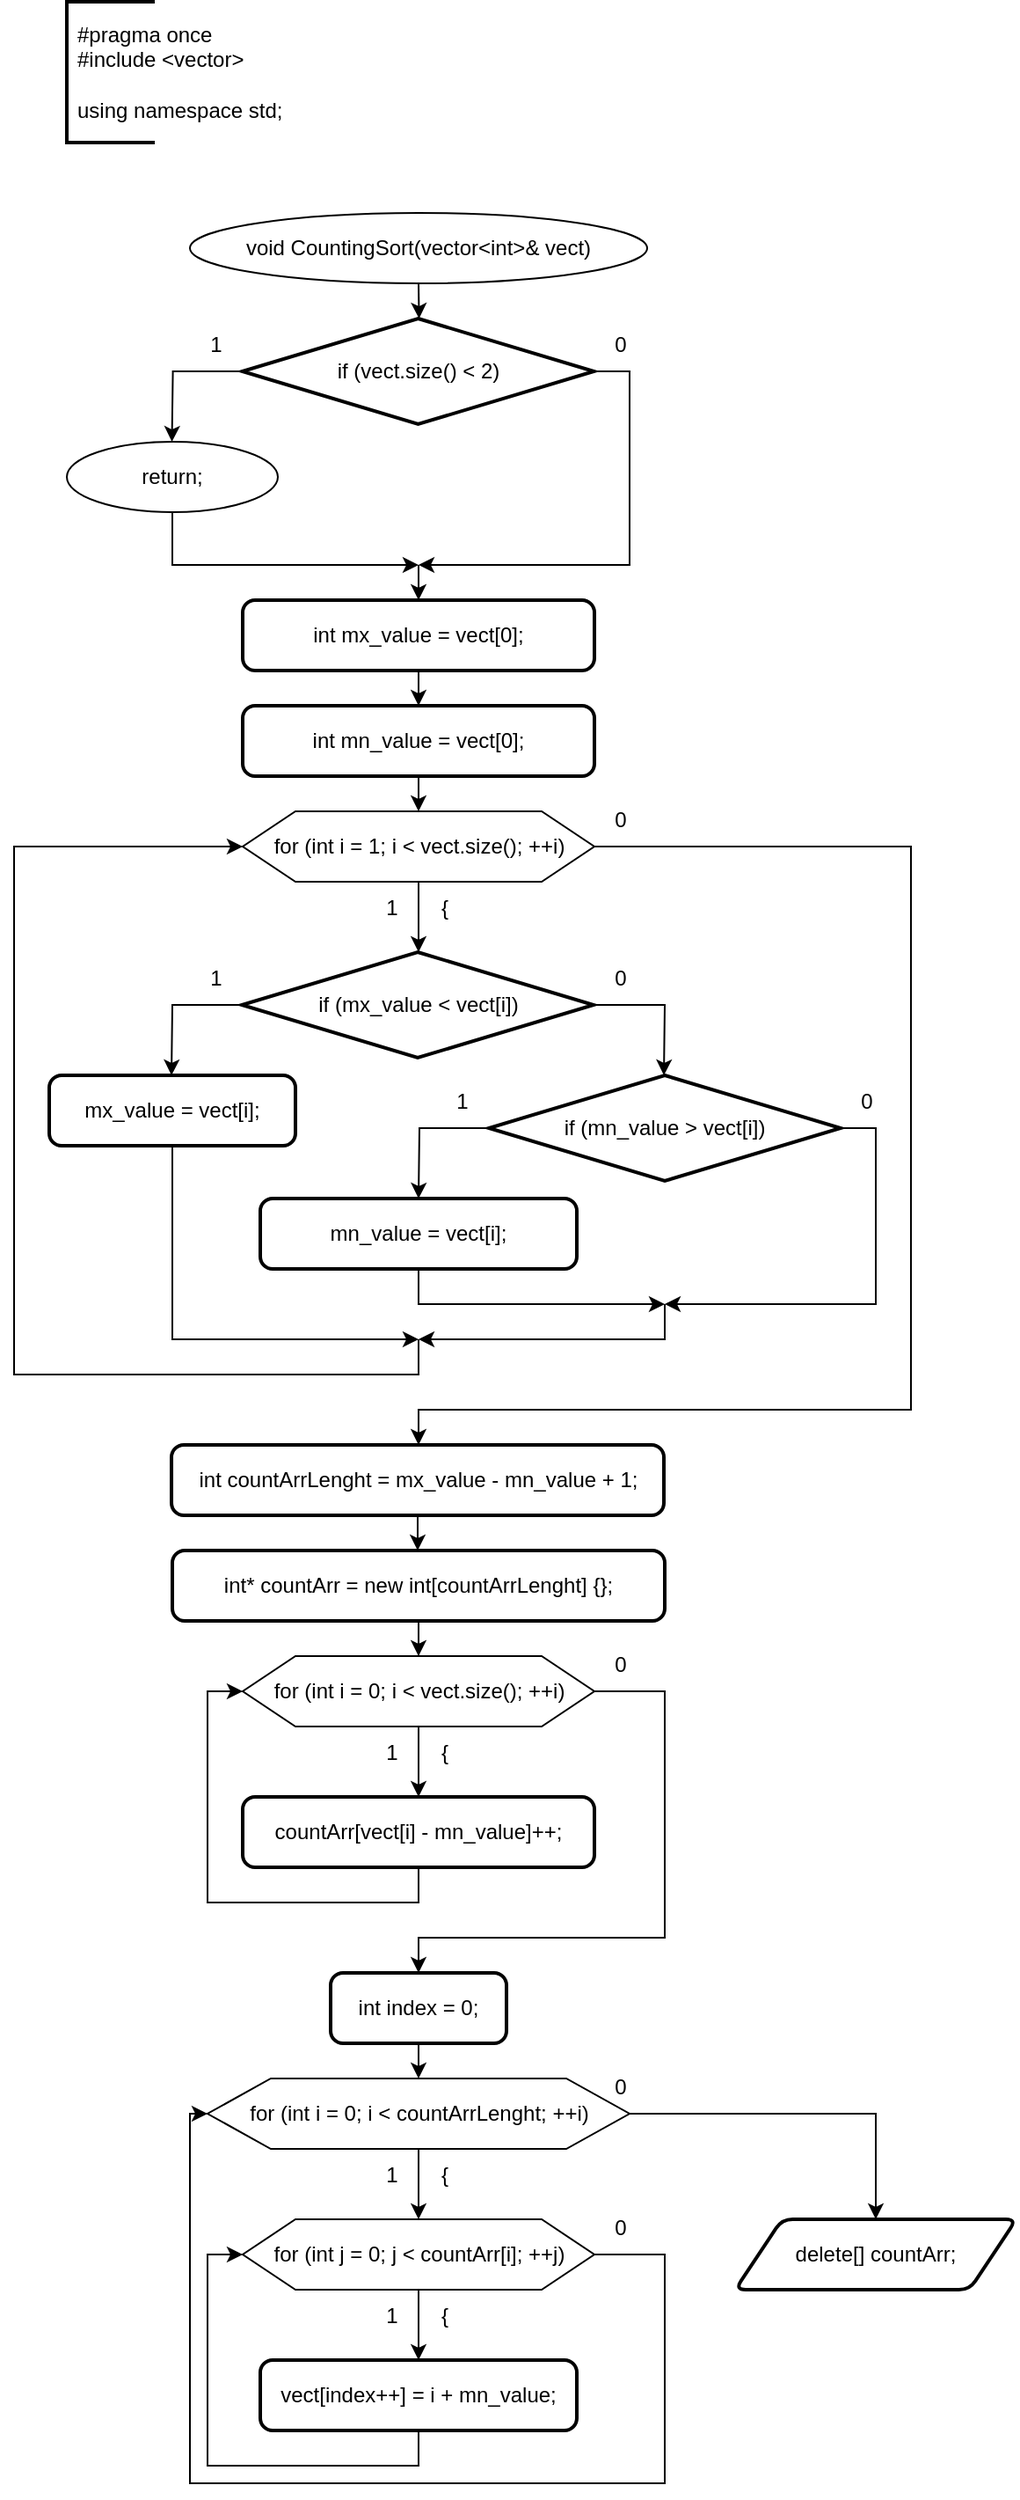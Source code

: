<mxfile version="23.1.5" type="device">
  <diagram name="Страница — 1" id="VFslNdxeShL4hAThGecV">
    <mxGraphModel dx="1573" dy="2783" grid="1" gridSize="10" guides="1" tooltips="1" connect="1" arrows="1" fold="1" page="1" pageScale="1" pageWidth="827" pageHeight="1169" math="0" shadow="0">
      <root>
        <mxCell id="0" />
        <mxCell id="1" parent="0" />
        <mxCell id="6T9FaYKTyBavGGdEl5Ly-4" value="" style="strokeWidth=2;html=1;shape=mxgraph.flowchart.annotation_1;align=left;pointerEvents=1;" vertex="1" parent="1">
          <mxGeometry x="40" y="40" width="50" height="80" as="geometry" />
        </mxCell>
        <mxCell id="6T9FaYKTyBavGGdEl5Ly-5" value="&lt;div&gt;#pragma once&lt;/div&gt;&lt;div&gt;#include &amp;lt;vector&amp;gt;&lt;/div&gt;&lt;div&gt;&lt;br&gt;&lt;/div&gt;&lt;div&gt;using namespace std;&lt;/div&gt;" style="text;strokeColor=none;fillColor=none;align=left;verticalAlign=middle;spacingLeft=4;spacingRight=4;overflow=hidden;points=[[0,0.5],[1,0.5]];portConstraint=eastwest;rotatable=0;whiteSpace=wrap;html=1;" vertex="1" parent="1">
          <mxGeometry x="40" y="40" width="220" height="80" as="geometry" />
        </mxCell>
        <mxCell id="6T9FaYKTyBavGGdEl5Ly-7" style="edgeStyle=orthogonalEdgeStyle;rounded=0;orthogonalLoop=1;jettySize=auto;html=1;exitX=0.5;exitY=1;exitDx=0;exitDy=0;" edge="1" parent="1" source="6T9FaYKTyBavGGdEl5Ly-6">
          <mxGeometry relative="1" as="geometry">
            <mxPoint x="240.294" y="220" as="targetPoint" />
          </mxGeometry>
        </mxCell>
        <mxCell id="6T9FaYKTyBavGGdEl5Ly-6" value="void CountingSort(vector&amp;lt;int&amp;gt;&amp;amp; vect)" style="ellipse;whiteSpace=wrap;html=1;" vertex="1" parent="1">
          <mxGeometry x="110" y="160" width="260" height="40" as="geometry" />
        </mxCell>
        <mxCell id="6T9FaYKTyBavGGdEl5Ly-14" style="edgeStyle=orthogonalEdgeStyle;rounded=0;orthogonalLoop=1;jettySize=auto;html=1;exitX=0;exitY=0.5;exitDx=0;exitDy=0;exitPerimeter=0;" edge="1" source="6T9FaYKTyBavGGdEl5Ly-16" parent="1">
          <mxGeometry relative="1" as="geometry">
            <mxPoint x="99.76" y="290" as="targetPoint" />
          </mxGeometry>
        </mxCell>
        <mxCell id="6T9FaYKTyBavGGdEl5Ly-15" style="edgeStyle=orthogonalEdgeStyle;rounded=0;orthogonalLoop=1;jettySize=auto;html=1;exitX=1;exitY=0.5;exitDx=0;exitDy=0;exitPerimeter=0;" edge="1" source="6T9FaYKTyBavGGdEl5Ly-16" parent="1">
          <mxGeometry relative="1" as="geometry">
            <mxPoint x="240" y="360" as="targetPoint" />
            <Array as="points">
              <mxPoint x="360" y="250" />
              <mxPoint x="360" y="360" />
            </Array>
          </mxGeometry>
        </mxCell>
        <mxCell id="6T9FaYKTyBavGGdEl5Ly-16" value="if (vect.size() &amp;lt; 2)" style="strokeWidth=2;html=1;shape=mxgraph.flowchart.decision;whiteSpace=wrap;" vertex="1" parent="1">
          <mxGeometry x="139.76" y="220" width="200" height="60" as="geometry" />
        </mxCell>
        <mxCell id="6T9FaYKTyBavGGdEl5Ly-17" value="1" style="text;html=1;strokeColor=none;fillColor=none;align=center;verticalAlign=middle;whiteSpace=wrap;rounded=0;" vertex="1" parent="1">
          <mxGeometry x="109.76" y="220" width="30" height="30" as="geometry" />
        </mxCell>
        <mxCell id="6T9FaYKTyBavGGdEl5Ly-18" value="0" style="text;html=1;strokeColor=none;fillColor=none;align=center;verticalAlign=middle;whiteSpace=wrap;rounded=0;" vertex="1" parent="1">
          <mxGeometry x="339.76" y="220" width="30" height="30" as="geometry" />
        </mxCell>
        <mxCell id="6T9FaYKTyBavGGdEl5Ly-21" style="edgeStyle=orthogonalEdgeStyle;rounded=0;orthogonalLoop=1;jettySize=auto;html=1;exitX=0.5;exitY=1;exitDx=0;exitDy=0;" edge="1" parent="1" source="6T9FaYKTyBavGGdEl5Ly-20">
          <mxGeometry relative="1" as="geometry">
            <mxPoint x="240" y="360" as="targetPoint" />
            <Array as="points">
              <mxPoint x="100" y="360" />
            </Array>
          </mxGeometry>
        </mxCell>
        <mxCell id="6T9FaYKTyBavGGdEl5Ly-20" value="return;" style="ellipse;whiteSpace=wrap;html=1;" vertex="1" parent="1">
          <mxGeometry x="40" y="290" width="120" height="40" as="geometry" />
        </mxCell>
        <mxCell id="6T9FaYKTyBavGGdEl5Ly-22" value="" style="endArrow=classic;html=1;rounded=0;" edge="1" parent="1">
          <mxGeometry width="50" height="50" relative="1" as="geometry">
            <mxPoint x="240" y="360" as="sourcePoint" />
            <mxPoint x="240" y="380" as="targetPoint" />
          </mxGeometry>
        </mxCell>
        <mxCell id="6T9FaYKTyBavGGdEl5Ly-26" value="" style="edgeStyle=orthogonalEdgeStyle;rounded=0;orthogonalLoop=1;jettySize=auto;html=1;" edge="1" parent="1" source="6T9FaYKTyBavGGdEl5Ly-24" target="6T9FaYKTyBavGGdEl5Ly-25">
          <mxGeometry relative="1" as="geometry" />
        </mxCell>
        <mxCell id="6T9FaYKTyBavGGdEl5Ly-24" value="int mx_value = vect[0];" style="rounded=1;whiteSpace=wrap;html=1;absoluteArcSize=1;arcSize=14;strokeWidth=2;" vertex="1" parent="1">
          <mxGeometry x="140" y="380" width="200" height="40" as="geometry" />
        </mxCell>
        <mxCell id="6T9FaYKTyBavGGdEl5Ly-27" style="edgeStyle=orthogonalEdgeStyle;rounded=0;orthogonalLoop=1;jettySize=auto;html=1;exitX=0.5;exitY=1;exitDx=0;exitDy=0;" edge="1" parent="1" source="6T9FaYKTyBavGGdEl5Ly-25">
          <mxGeometry relative="1" as="geometry">
            <mxPoint x="240" y="500" as="targetPoint" />
          </mxGeometry>
        </mxCell>
        <mxCell id="6T9FaYKTyBavGGdEl5Ly-25" value="int mn_value = vect[0];" style="rounded=1;whiteSpace=wrap;html=1;absoluteArcSize=1;arcSize=14;strokeWidth=2;" vertex="1" parent="1">
          <mxGeometry x="140" y="440" width="200" height="40" as="geometry" />
        </mxCell>
        <mxCell id="6T9FaYKTyBavGGdEl5Ly-28" style="edgeStyle=orthogonalEdgeStyle;rounded=0;orthogonalLoop=1;jettySize=auto;html=1;exitX=0.5;exitY=1;exitDx=0;exitDy=0;" edge="1" source="6T9FaYKTyBavGGdEl5Ly-30" parent="1">
          <mxGeometry relative="1" as="geometry">
            <mxPoint x="240" y="580" as="targetPoint" />
          </mxGeometry>
        </mxCell>
        <mxCell id="6T9FaYKTyBavGGdEl5Ly-29" style="edgeStyle=orthogonalEdgeStyle;rounded=0;orthogonalLoop=1;jettySize=auto;html=1;exitX=1;exitY=0.5;exitDx=0;exitDy=0;" edge="1" source="6T9FaYKTyBavGGdEl5Ly-30" parent="1">
          <mxGeometry relative="1" as="geometry">
            <mxPoint x="240" y="860" as="targetPoint" />
            <Array as="points">
              <mxPoint x="520" y="520" />
              <mxPoint x="520" y="840" />
            </Array>
          </mxGeometry>
        </mxCell>
        <mxCell id="6T9FaYKTyBavGGdEl5Ly-30" value="for (int i = 1; i &amp;lt; vect.size(); ++i)" style="verticalLabelPosition=middle;verticalAlign=middle;html=1;shape=hexagon;perimeter=hexagonPerimeter2;arcSize=6;size=0.15;labelPosition=center;align=center;" vertex="1" parent="1">
          <mxGeometry x="140" y="500" width="200" height="40" as="geometry" />
        </mxCell>
        <mxCell id="6T9FaYKTyBavGGdEl5Ly-31" value="1" style="text;html=1;strokeColor=none;fillColor=none;align=center;verticalAlign=middle;whiteSpace=wrap;rounded=0;" vertex="1" parent="1">
          <mxGeometry x="210" y="540" width="30" height="30" as="geometry" />
        </mxCell>
        <mxCell id="6T9FaYKTyBavGGdEl5Ly-32" value="{" style="text;html=1;strokeColor=none;fillColor=none;align=center;verticalAlign=middle;whiteSpace=wrap;rounded=0;" vertex="1" parent="1">
          <mxGeometry x="240" y="540" width="30" height="30" as="geometry" />
        </mxCell>
        <mxCell id="6T9FaYKTyBavGGdEl5Ly-33" value="0" style="text;html=1;strokeColor=none;fillColor=none;align=center;verticalAlign=middle;whiteSpace=wrap;rounded=0;" vertex="1" parent="1">
          <mxGeometry x="340" y="490" width="30" height="30" as="geometry" />
        </mxCell>
        <mxCell id="6T9FaYKTyBavGGdEl5Ly-34" style="edgeStyle=orthogonalEdgeStyle;rounded=0;orthogonalLoop=1;jettySize=auto;html=1;exitX=0;exitY=0.5;exitDx=0;exitDy=0;exitPerimeter=0;" edge="1" source="6T9FaYKTyBavGGdEl5Ly-36" parent="1">
          <mxGeometry relative="1" as="geometry">
            <mxPoint x="99.51" y="650" as="targetPoint" />
          </mxGeometry>
        </mxCell>
        <mxCell id="6T9FaYKTyBavGGdEl5Ly-35" style="edgeStyle=orthogonalEdgeStyle;rounded=0;orthogonalLoop=1;jettySize=auto;html=1;exitX=1;exitY=0.5;exitDx=0;exitDy=0;exitPerimeter=0;" edge="1" source="6T9FaYKTyBavGGdEl5Ly-36" parent="1">
          <mxGeometry relative="1" as="geometry">
            <mxPoint x="379.51" y="650" as="targetPoint" />
          </mxGeometry>
        </mxCell>
        <mxCell id="6T9FaYKTyBavGGdEl5Ly-36" value="if (mx_value &amp;lt; vect[i])" style="strokeWidth=2;html=1;shape=mxgraph.flowchart.decision;whiteSpace=wrap;" vertex="1" parent="1">
          <mxGeometry x="139.51" y="580" width="200" height="60" as="geometry" />
        </mxCell>
        <mxCell id="6T9FaYKTyBavGGdEl5Ly-37" value="1" style="text;html=1;strokeColor=none;fillColor=none;align=center;verticalAlign=middle;whiteSpace=wrap;rounded=0;" vertex="1" parent="1">
          <mxGeometry x="109.51" y="580" width="30" height="30" as="geometry" />
        </mxCell>
        <mxCell id="6T9FaYKTyBavGGdEl5Ly-38" value="0" style="text;html=1;strokeColor=none;fillColor=none;align=center;verticalAlign=middle;whiteSpace=wrap;rounded=0;" vertex="1" parent="1">
          <mxGeometry x="339.51" y="580" width="30" height="30" as="geometry" />
        </mxCell>
        <mxCell id="6T9FaYKTyBavGGdEl5Ly-51" style="edgeStyle=orthogonalEdgeStyle;rounded=0;orthogonalLoop=1;jettySize=auto;html=1;exitX=0.5;exitY=1;exitDx=0;exitDy=0;" edge="1" parent="1" source="6T9FaYKTyBavGGdEl5Ly-40">
          <mxGeometry relative="1" as="geometry">
            <mxPoint x="240" y="800" as="targetPoint" />
            <Array as="points">
              <mxPoint x="100" y="800" />
            </Array>
          </mxGeometry>
        </mxCell>
        <mxCell id="6T9FaYKTyBavGGdEl5Ly-40" value="mx_value = vect[i];" style="rounded=1;whiteSpace=wrap;html=1;absoluteArcSize=1;arcSize=14;strokeWidth=2;" vertex="1" parent="1">
          <mxGeometry x="30" y="650" width="140" height="40" as="geometry" />
        </mxCell>
        <mxCell id="6T9FaYKTyBavGGdEl5Ly-41" style="edgeStyle=orthogonalEdgeStyle;rounded=0;orthogonalLoop=1;jettySize=auto;html=1;exitX=0;exitY=0.5;exitDx=0;exitDy=0;exitPerimeter=0;" edge="1" source="6T9FaYKTyBavGGdEl5Ly-43" parent="1">
          <mxGeometry relative="1" as="geometry">
            <mxPoint x="240" y="720" as="targetPoint" />
          </mxGeometry>
        </mxCell>
        <mxCell id="6T9FaYKTyBavGGdEl5Ly-42" style="edgeStyle=orthogonalEdgeStyle;rounded=0;orthogonalLoop=1;jettySize=auto;html=1;exitX=1;exitY=0.5;exitDx=0;exitDy=0;exitPerimeter=0;" edge="1" source="6T9FaYKTyBavGGdEl5Ly-43" parent="1">
          <mxGeometry relative="1" as="geometry">
            <mxPoint x="380" y="780" as="targetPoint" />
            <Array as="points">
              <mxPoint x="500" y="680" />
              <mxPoint x="500" y="780" />
            </Array>
          </mxGeometry>
        </mxCell>
        <mxCell id="6T9FaYKTyBavGGdEl5Ly-43" value="if (mn_value &gt; vect[i])" style="strokeWidth=2;html=1;shape=mxgraph.flowchart.decision;whiteSpace=wrap;" vertex="1" parent="1">
          <mxGeometry x="280" y="650" width="200" height="60" as="geometry" />
        </mxCell>
        <mxCell id="6T9FaYKTyBavGGdEl5Ly-44" value="1" style="text;html=1;strokeColor=none;fillColor=none;align=center;verticalAlign=middle;whiteSpace=wrap;rounded=0;" vertex="1" parent="1">
          <mxGeometry x="250" y="650" width="30" height="30" as="geometry" />
        </mxCell>
        <mxCell id="6T9FaYKTyBavGGdEl5Ly-45" value="0" style="text;html=1;strokeColor=none;fillColor=none;align=center;verticalAlign=middle;whiteSpace=wrap;rounded=0;" vertex="1" parent="1">
          <mxGeometry x="480" y="650" width="30" height="30" as="geometry" />
        </mxCell>
        <mxCell id="6T9FaYKTyBavGGdEl5Ly-49" style="edgeStyle=orthogonalEdgeStyle;rounded=0;orthogonalLoop=1;jettySize=auto;html=1;exitX=0.5;exitY=1;exitDx=0;exitDy=0;" edge="1" parent="1" source="6T9FaYKTyBavGGdEl5Ly-48">
          <mxGeometry relative="1" as="geometry">
            <mxPoint x="380" y="780" as="targetPoint" />
            <Array as="points">
              <mxPoint x="240" y="780" />
            </Array>
          </mxGeometry>
        </mxCell>
        <mxCell id="6T9FaYKTyBavGGdEl5Ly-48" value="mn_value = vect[i];" style="rounded=1;whiteSpace=wrap;html=1;absoluteArcSize=1;arcSize=14;strokeWidth=2;" vertex="1" parent="1">
          <mxGeometry x="150" y="720" width="180" height="40" as="geometry" />
        </mxCell>
        <mxCell id="6T9FaYKTyBavGGdEl5Ly-50" value="" style="endArrow=classic;html=1;rounded=0;" edge="1" parent="1">
          <mxGeometry width="50" height="50" relative="1" as="geometry">
            <mxPoint x="380" y="780" as="sourcePoint" />
            <mxPoint x="240" y="800" as="targetPoint" />
            <Array as="points">
              <mxPoint x="380" y="800" />
            </Array>
          </mxGeometry>
        </mxCell>
        <mxCell id="6T9FaYKTyBavGGdEl5Ly-52" value="" style="endArrow=classic;html=1;rounded=0;entryX=0;entryY=0.5;entryDx=0;entryDy=0;" edge="1" parent="1" target="6T9FaYKTyBavGGdEl5Ly-30">
          <mxGeometry width="50" height="50" relative="1" as="geometry">
            <mxPoint x="240" y="800" as="sourcePoint" />
            <mxPoint x="140" y="520" as="targetPoint" />
            <Array as="points">
              <mxPoint x="240" y="820" />
              <mxPoint x="10" y="820" />
              <mxPoint x="10" y="520" />
            </Array>
          </mxGeometry>
        </mxCell>
        <mxCell id="6T9FaYKTyBavGGdEl5Ly-54" style="edgeStyle=orthogonalEdgeStyle;rounded=0;orthogonalLoop=1;jettySize=auto;html=1;exitX=0.5;exitY=1;exitDx=0;exitDy=0;" edge="1" parent="1" source="6T9FaYKTyBavGGdEl5Ly-53">
          <mxGeometry relative="1" as="geometry">
            <mxPoint x="239.5" y="920" as="targetPoint" />
          </mxGeometry>
        </mxCell>
        <mxCell id="6T9FaYKTyBavGGdEl5Ly-53" value="int countArrLenght = mx_value - mn_value + 1;" style="rounded=1;whiteSpace=wrap;html=1;absoluteArcSize=1;arcSize=14;strokeWidth=2;" vertex="1" parent="1">
          <mxGeometry x="99.51" y="860" width="280" height="40" as="geometry" />
        </mxCell>
        <mxCell id="6T9FaYKTyBavGGdEl5Ly-64" style="edgeStyle=orthogonalEdgeStyle;rounded=0;orthogonalLoop=1;jettySize=auto;html=1;exitX=0.5;exitY=1;exitDx=0;exitDy=0;" edge="1" parent="1" source="6T9FaYKTyBavGGdEl5Ly-57" target="6T9FaYKTyBavGGdEl5Ly-60">
          <mxGeometry relative="1" as="geometry" />
        </mxCell>
        <mxCell id="6T9FaYKTyBavGGdEl5Ly-57" value="int* countArr = new int[countArrLenght] {};" style="rounded=1;whiteSpace=wrap;html=1;absoluteArcSize=1;arcSize=14;strokeWidth=2;" vertex="1" parent="1">
          <mxGeometry x="100.0" y="920" width="280" height="40" as="geometry" />
        </mxCell>
        <mxCell id="6T9FaYKTyBavGGdEl5Ly-58" style="edgeStyle=orthogonalEdgeStyle;rounded=0;orthogonalLoop=1;jettySize=auto;html=1;exitX=0.5;exitY=1;exitDx=0;exitDy=0;" edge="1" source="6T9FaYKTyBavGGdEl5Ly-60" parent="1">
          <mxGeometry relative="1" as="geometry">
            <mxPoint x="240" y="1060" as="targetPoint" />
          </mxGeometry>
        </mxCell>
        <mxCell id="6T9FaYKTyBavGGdEl5Ly-59" style="edgeStyle=orthogonalEdgeStyle;rounded=0;orthogonalLoop=1;jettySize=auto;html=1;exitX=1;exitY=0.5;exitDx=0;exitDy=0;" edge="1" source="6T9FaYKTyBavGGdEl5Ly-60" parent="1" target="6T9FaYKTyBavGGdEl5Ly-67">
          <mxGeometry relative="1" as="geometry">
            <mxPoint x="240" y="1160" as="targetPoint" />
            <Array as="points">
              <mxPoint x="380" y="1000" />
              <mxPoint x="380" y="1140" />
              <mxPoint x="240" y="1140" />
            </Array>
          </mxGeometry>
        </mxCell>
        <mxCell id="6T9FaYKTyBavGGdEl5Ly-60" value="for (int i = 0; i &amp;lt; vect.size(); ++i)" style="verticalLabelPosition=middle;verticalAlign=middle;html=1;shape=hexagon;perimeter=hexagonPerimeter2;arcSize=6;size=0.15;labelPosition=center;align=center;" vertex="1" parent="1">
          <mxGeometry x="140" y="980" width="200" height="40" as="geometry" />
        </mxCell>
        <mxCell id="6T9FaYKTyBavGGdEl5Ly-61" value="1" style="text;html=1;strokeColor=none;fillColor=none;align=center;verticalAlign=middle;whiteSpace=wrap;rounded=0;" vertex="1" parent="1">
          <mxGeometry x="210" y="1020" width="30" height="30" as="geometry" />
        </mxCell>
        <mxCell id="6T9FaYKTyBavGGdEl5Ly-62" value="{" style="text;html=1;strokeColor=none;fillColor=none;align=center;verticalAlign=middle;whiteSpace=wrap;rounded=0;" vertex="1" parent="1">
          <mxGeometry x="240" y="1020" width="30" height="30" as="geometry" />
        </mxCell>
        <mxCell id="6T9FaYKTyBavGGdEl5Ly-63" value="0" style="text;html=1;strokeColor=none;fillColor=none;align=center;verticalAlign=middle;whiteSpace=wrap;rounded=0;" vertex="1" parent="1">
          <mxGeometry x="340" y="970" width="30" height="30" as="geometry" />
        </mxCell>
        <mxCell id="6T9FaYKTyBavGGdEl5Ly-66" style="edgeStyle=orthogonalEdgeStyle;rounded=0;orthogonalLoop=1;jettySize=auto;html=1;exitX=0.5;exitY=1;exitDx=0;exitDy=0;entryX=0;entryY=0.5;entryDx=0;entryDy=0;" edge="1" parent="1" source="6T9FaYKTyBavGGdEl5Ly-65" target="6T9FaYKTyBavGGdEl5Ly-60">
          <mxGeometry relative="1" as="geometry" />
        </mxCell>
        <mxCell id="6T9FaYKTyBavGGdEl5Ly-65" value="countArr[vect[i] - mn_value]++;" style="rounded=1;whiteSpace=wrap;html=1;absoluteArcSize=1;arcSize=14;strokeWidth=2;" vertex="1" parent="1">
          <mxGeometry x="140" y="1060" width="200" height="40" as="geometry" />
        </mxCell>
        <mxCell id="6T9FaYKTyBavGGdEl5Ly-68" style="edgeStyle=orthogonalEdgeStyle;rounded=0;orthogonalLoop=1;jettySize=auto;html=1;exitX=0.5;exitY=1;exitDx=0;exitDy=0;" edge="1" parent="1" source="6T9FaYKTyBavGGdEl5Ly-67">
          <mxGeometry relative="1" as="geometry">
            <mxPoint x="240" y="1220" as="targetPoint" />
          </mxGeometry>
        </mxCell>
        <mxCell id="6T9FaYKTyBavGGdEl5Ly-67" value="int index = 0;" style="rounded=1;whiteSpace=wrap;html=1;absoluteArcSize=1;arcSize=14;strokeWidth=2;" vertex="1" parent="1">
          <mxGeometry x="190" y="1160" width="100" height="40" as="geometry" />
        </mxCell>
        <mxCell id="6T9FaYKTyBavGGdEl5Ly-69" style="edgeStyle=orthogonalEdgeStyle;rounded=0;orthogonalLoop=1;jettySize=auto;html=1;exitX=0.5;exitY=1;exitDx=0;exitDy=0;" edge="1" source="6T9FaYKTyBavGGdEl5Ly-71" parent="1">
          <mxGeometry relative="1" as="geometry">
            <mxPoint x="240" y="1300" as="targetPoint" />
          </mxGeometry>
        </mxCell>
        <mxCell id="6T9FaYKTyBavGGdEl5Ly-70" style="edgeStyle=orthogonalEdgeStyle;rounded=0;orthogonalLoop=1;jettySize=auto;html=1;exitX=1;exitY=0.5;exitDx=0;exitDy=0;" edge="1" source="6T9FaYKTyBavGGdEl5Ly-71" parent="1">
          <mxGeometry relative="1" as="geometry">
            <mxPoint x="500" y="1300" as="targetPoint" />
            <Array as="points">
              <mxPoint x="500" y="1240" />
              <mxPoint x="500" y="1300" />
            </Array>
          </mxGeometry>
        </mxCell>
        <mxCell id="6T9FaYKTyBavGGdEl5Ly-71" value="for (int i = 0; i &amp;lt; countArrLenght; ++i)" style="verticalLabelPosition=middle;verticalAlign=middle;html=1;shape=hexagon;perimeter=hexagonPerimeter2;arcSize=6;size=0.15;labelPosition=center;align=center;" vertex="1" parent="1">
          <mxGeometry x="120" y="1220" width="240" height="40" as="geometry" />
        </mxCell>
        <mxCell id="6T9FaYKTyBavGGdEl5Ly-72" value="1" style="text;html=1;strokeColor=none;fillColor=none;align=center;verticalAlign=middle;whiteSpace=wrap;rounded=0;" vertex="1" parent="1">
          <mxGeometry x="210" y="1260" width="30" height="30" as="geometry" />
        </mxCell>
        <mxCell id="6T9FaYKTyBavGGdEl5Ly-73" value="{" style="text;html=1;strokeColor=none;fillColor=none;align=center;verticalAlign=middle;whiteSpace=wrap;rounded=0;" vertex="1" parent="1">
          <mxGeometry x="240" y="1260" width="30" height="30" as="geometry" />
        </mxCell>
        <mxCell id="6T9FaYKTyBavGGdEl5Ly-74" value="0" style="text;html=1;strokeColor=none;fillColor=none;align=center;verticalAlign=middle;whiteSpace=wrap;rounded=0;" vertex="1" parent="1">
          <mxGeometry x="340" y="1210" width="30" height="30" as="geometry" />
        </mxCell>
        <mxCell id="6T9FaYKTyBavGGdEl5Ly-75" style="edgeStyle=orthogonalEdgeStyle;rounded=0;orthogonalLoop=1;jettySize=auto;html=1;exitX=0.5;exitY=1;exitDx=0;exitDy=0;" edge="1" source="6T9FaYKTyBavGGdEl5Ly-77" parent="1">
          <mxGeometry relative="1" as="geometry">
            <mxPoint x="240" y="1380" as="targetPoint" />
          </mxGeometry>
        </mxCell>
        <mxCell id="6T9FaYKTyBavGGdEl5Ly-76" style="edgeStyle=orthogonalEdgeStyle;rounded=0;orthogonalLoop=1;jettySize=auto;html=1;exitX=1;exitY=0.5;exitDx=0;exitDy=0;entryX=0;entryY=0.5;entryDx=0;entryDy=0;" edge="1" source="6T9FaYKTyBavGGdEl5Ly-77" parent="1" target="6T9FaYKTyBavGGdEl5Ly-71">
          <mxGeometry relative="1" as="geometry">
            <mxPoint x="380" y="1380" as="targetPoint" />
            <Array as="points">
              <mxPoint x="380" y="1320" />
              <mxPoint x="380" y="1450" />
              <mxPoint x="110" y="1450" />
              <mxPoint x="110" y="1240" />
            </Array>
          </mxGeometry>
        </mxCell>
        <mxCell id="6T9FaYKTyBavGGdEl5Ly-77" value="for (int j = 0; j &amp;lt; countArr[i]; ++j)" style="verticalLabelPosition=middle;verticalAlign=middle;html=1;shape=hexagon;perimeter=hexagonPerimeter2;arcSize=6;size=0.15;labelPosition=center;align=center;" vertex="1" parent="1">
          <mxGeometry x="140" y="1300" width="200" height="40" as="geometry" />
        </mxCell>
        <mxCell id="6T9FaYKTyBavGGdEl5Ly-78" value="1" style="text;html=1;strokeColor=none;fillColor=none;align=center;verticalAlign=middle;whiteSpace=wrap;rounded=0;" vertex="1" parent="1">
          <mxGeometry x="210" y="1340" width="30" height="30" as="geometry" />
        </mxCell>
        <mxCell id="6T9FaYKTyBavGGdEl5Ly-79" value="{" style="text;html=1;strokeColor=none;fillColor=none;align=center;verticalAlign=middle;whiteSpace=wrap;rounded=0;" vertex="1" parent="1">
          <mxGeometry x="240" y="1340" width="30" height="30" as="geometry" />
        </mxCell>
        <mxCell id="6T9FaYKTyBavGGdEl5Ly-80" value="0" style="text;html=1;strokeColor=none;fillColor=none;align=center;verticalAlign=middle;whiteSpace=wrap;rounded=0;" vertex="1" parent="1">
          <mxGeometry x="340" y="1290" width="30" height="30" as="geometry" />
        </mxCell>
        <mxCell id="6T9FaYKTyBavGGdEl5Ly-82" style="edgeStyle=orthogonalEdgeStyle;rounded=0;orthogonalLoop=1;jettySize=auto;html=1;exitX=0.5;exitY=1;exitDx=0;exitDy=0;entryX=0;entryY=0.5;entryDx=0;entryDy=0;" edge="1" parent="1" source="6T9FaYKTyBavGGdEl5Ly-81" target="6T9FaYKTyBavGGdEl5Ly-77">
          <mxGeometry relative="1" as="geometry" />
        </mxCell>
        <mxCell id="6T9FaYKTyBavGGdEl5Ly-81" value="vect[index++] = i + mn_value;" style="rounded=1;whiteSpace=wrap;html=1;absoluteArcSize=1;arcSize=14;strokeWidth=2;" vertex="1" parent="1">
          <mxGeometry x="150" y="1380" width="180" height="40" as="geometry" />
        </mxCell>
        <mxCell id="6T9FaYKTyBavGGdEl5Ly-84" value="delete[] countArr;" style="shape=parallelogram;html=1;strokeWidth=2;perimeter=parallelogramPerimeter;whiteSpace=wrap;rounded=1;arcSize=12;size=0.167;" vertex="1" parent="1">
          <mxGeometry x="420" y="1300" width="160" height="40" as="geometry" />
        </mxCell>
      </root>
    </mxGraphModel>
  </diagram>
</mxfile>
